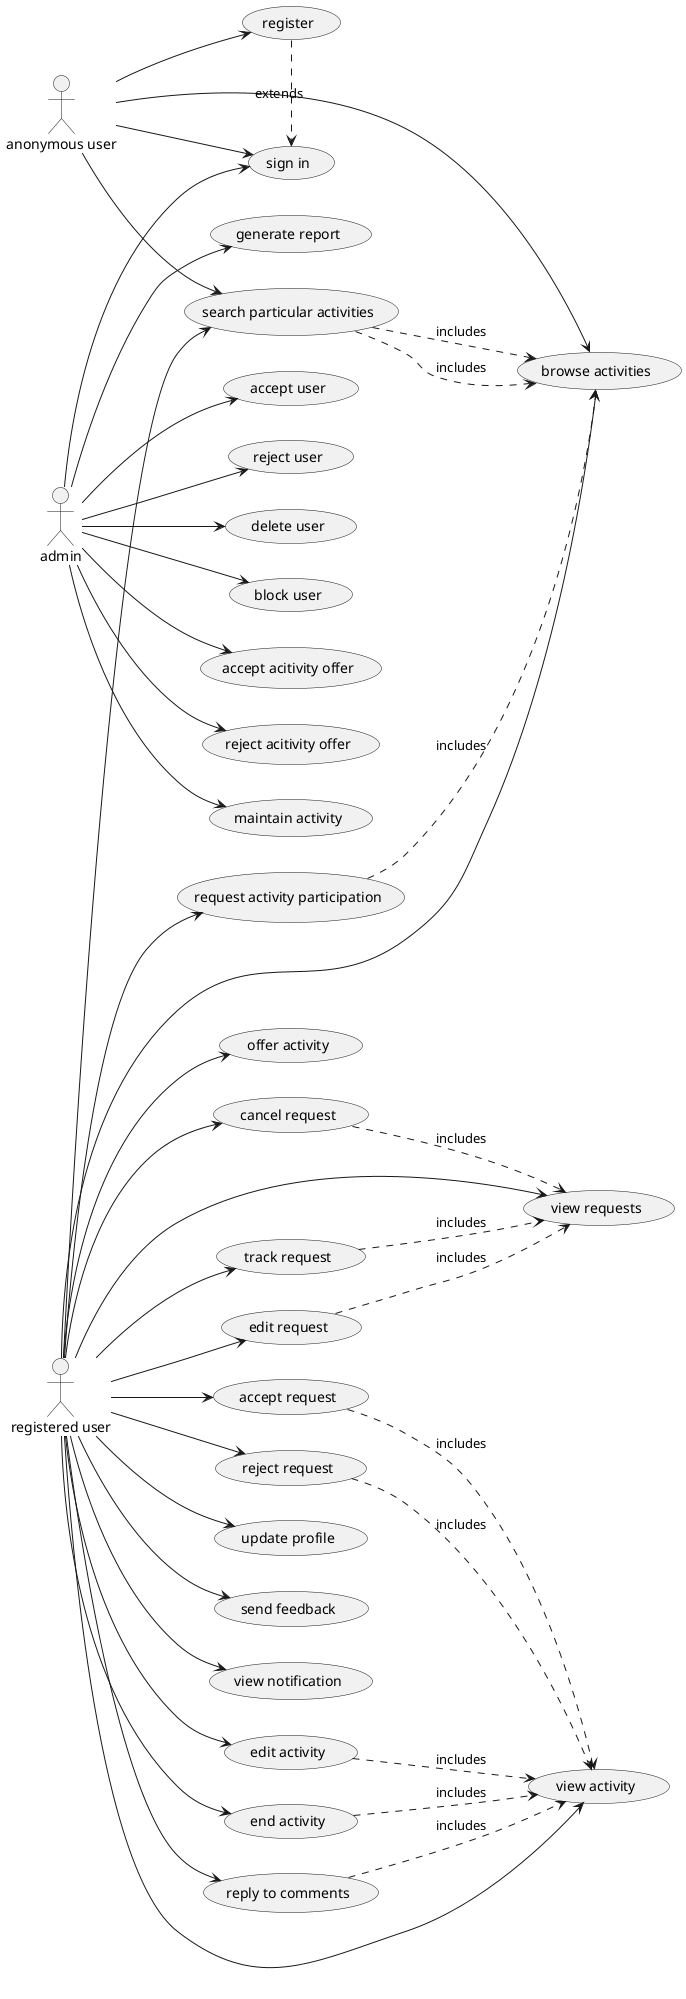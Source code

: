 @startuml
left to right direction


:anonymous user: --> (browse activities)
:anonymous user: --> (search particular activities)
(search particular activities) .> (browse activities) : includes
:anonymous user: --> (register) 
(register) .> (sign in) : extends
:anonymous user: --> (sign in)


:registered user: --> (update profile)
:registered user: --> (send feedback)
:registered user: --> (view notification)

:registered user: --> (browse activities)
(search particular activities) ..> (browse activities) : includes
(request activity participation) ..> (browse activities) : includes
:registered user: --> (search particular activities)
:registered user: --> (request activity participation)

:registered user: --> (view requests)
(track request) ..> (view requests) : includes
(edit request) ..> (view requests) : includes
(cancel request) ..> (view requests) : includes
:registered user: --> (track request)
:registered user: --> (edit request)
:registered user: --> (cancel request)

:registered user: --> (offer activity)
:registered user: --> (view activity)
(accept request) ..> (view activity) : includes
(reject request) ..> (view activity) : includes
(edit activity) ..> (view activity) : includes
(end activity) ..> (view activity) : includes
(reply to comments) ..> (view activity) : includes
:registered user: --> (accept request)
:registered user: --> (reject request)
:registered user: --> (edit activity)
:registered user: --> (end activity)
:registered user: --> (reply to comments)


:admin: --> (sign in)
:admin: --> (accept user)
:admin: --> (reject user)
:admin: --> (delete user)
:admin: --> (block user)
:admin: --> (accept acitivity offer)
:admin: --> (reject acitivity offer)
:admin: --> (maintain activity)
:admin: --> (generate report)
@enduml
